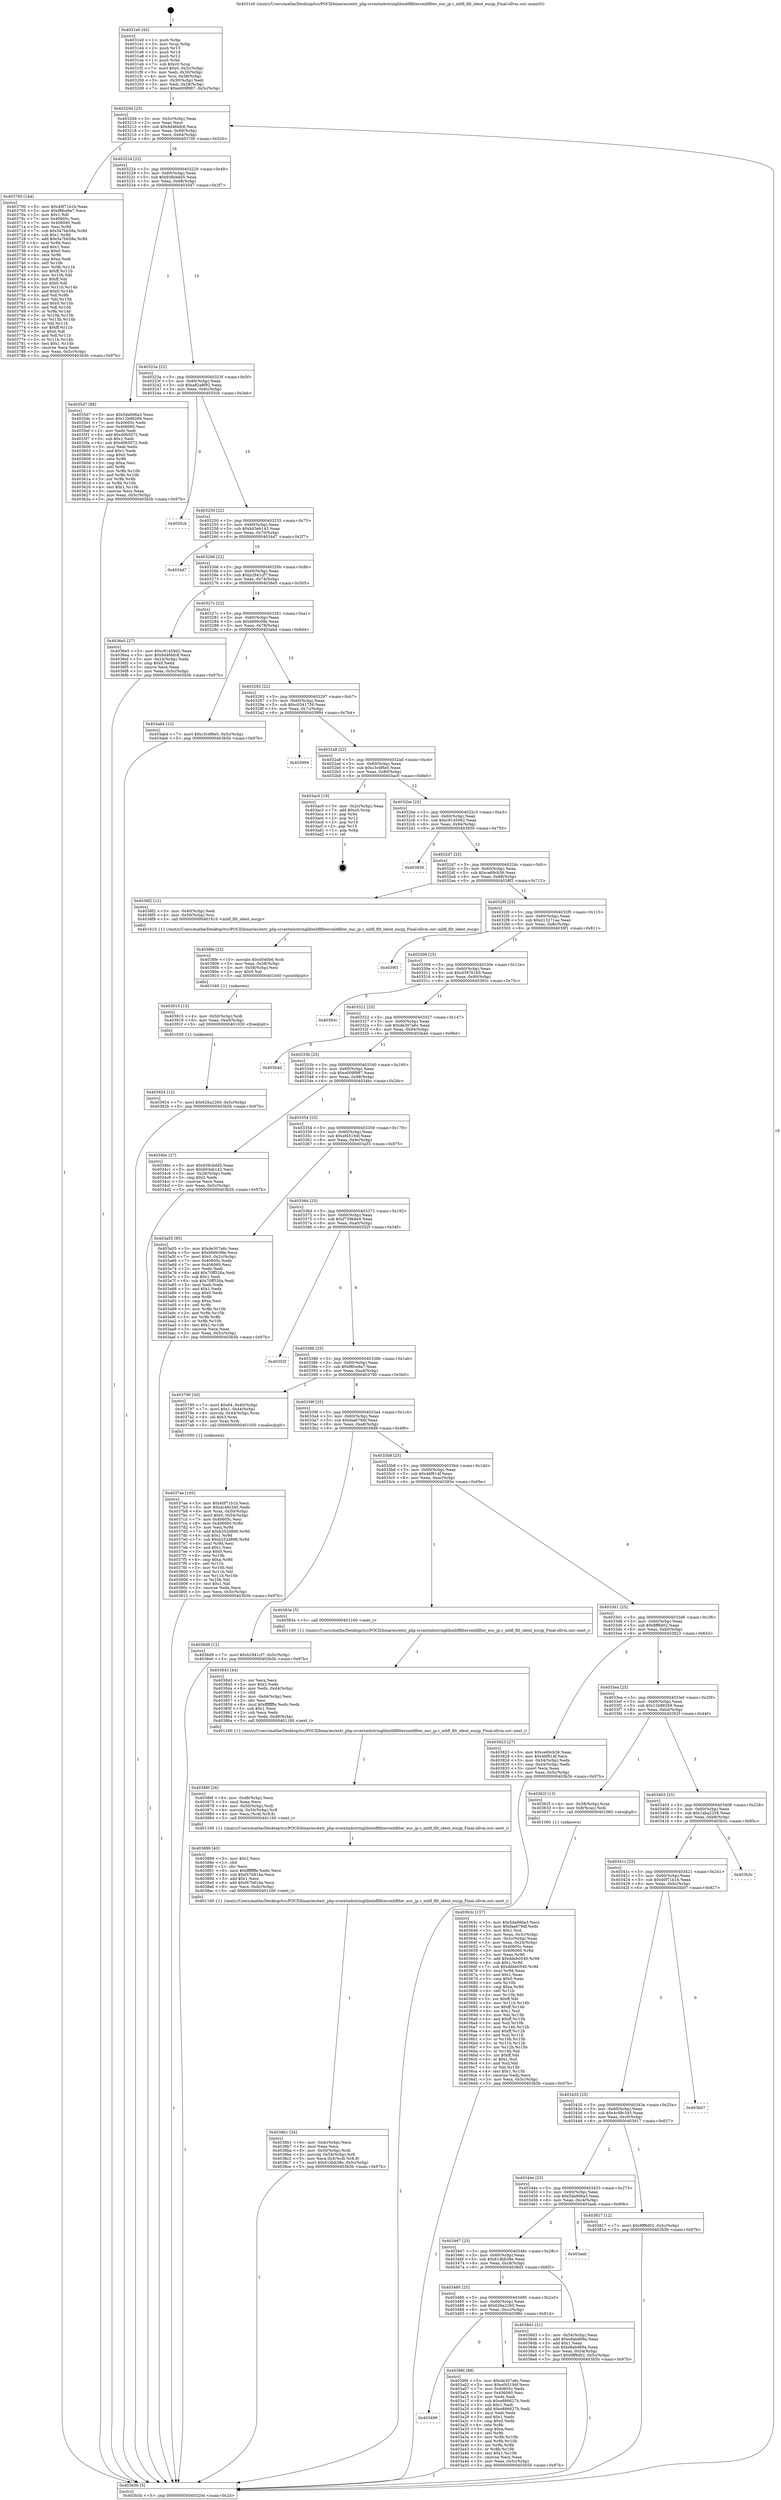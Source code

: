 digraph "0x4031e0" {
  label = "0x4031e0 (/mnt/c/Users/mathe/Desktop/tcc/POCII/binaries/extr_php-srcextmbstringlibmbflfiltersmbfilter_euc_jp.c_mbfl_filt_ident_eucjp_Final-ollvm.out::main(0))"
  labelloc = "t"
  node[shape=record]

  Entry [label="",width=0.3,height=0.3,shape=circle,fillcolor=black,style=filled]
  "0x40320d" [label="{
     0x40320d [23]\l
     | [instrs]\l
     &nbsp;&nbsp;0x40320d \<+3\>: mov -0x5c(%rbp),%eax\l
     &nbsp;&nbsp;0x403210 \<+2\>: mov %eax,%ecx\l
     &nbsp;&nbsp;0x403212 \<+6\>: sub $0x8d46bfc8,%ecx\l
     &nbsp;&nbsp;0x403218 \<+3\>: mov %eax,-0x60(%rbp)\l
     &nbsp;&nbsp;0x40321b \<+3\>: mov %ecx,-0x64(%rbp)\l
     &nbsp;&nbsp;0x40321e \<+6\>: je 0000000000403700 \<main+0x520\>\l
  }"]
  "0x403700" [label="{
     0x403700 [144]\l
     | [instrs]\l
     &nbsp;&nbsp;0x403700 \<+5\>: mov $0x40f71b1b,%eax\l
     &nbsp;&nbsp;0x403705 \<+5\>: mov $0xf8fce9a7,%ecx\l
     &nbsp;&nbsp;0x40370a \<+2\>: mov $0x1,%dl\l
     &nbsp;&nbsp;0x40370c \<+7\>: mov 0x40605c,%esi\l
     &nbsp;&nbsp;0x403713 \<+7\>: mov 0x406060,%edi\l
     &nbsp;&nbsp;0x40371a \<+3\>: mov %esi,%r8d\l
     &nbsp;&nbsp;0x40371d \<+7\>: sub $0x5a7bb58a,%r8d\l
     &nbsp;&nbsp;0x403724 \<+4\>: sub $0x1,%r8d\l
     &nbsp;&nbsp;0x403728 \<+7\>: add $0x5a7bb58a,%r8d\l
     &nbsp;&nbsp;0x40372f \<+4\>: imul %r8d,%esi\l
     &nbsp;&nbsp;0x403733 \<+3\>: and $0x1,%esi\l
     &nbsp;&nbsp;0x403736 \<+3\>: cmp $0x0,%esi\l
     &nbsp;&nbsp;0x403739 \<+4\>: sete %r9b\l
     &nbsp;&nbsp;0x40373d \<+3\>: cmp $0xa,%edi\l
     &nbsp;&nbsp;0x403740 \<+4\>: setl %r10b\l
     &nbsp;&nbsp;0x403744 \<+3\>: mov %r9b,%r11b\l
     &nbsp;&nbsp;0x403747 \<+4\>: xor $0xff,%r11b\l
     &nbsp;&nbsp;0x40374b \<+3\>: mov %r10b,%bl\l
     &nbsp;&nbsp;0x40374e \<+3\>: xor $0xff,%bl\l
     &nbsp;&nbsp;0x403751 \<+3\>: xor $0x0,%dl\l
     &nbsp;&nbsp;0x403754 \<+3\>: mov %r11b,%r14b\l
     &nbsp;&nbsp;0x403757 \<+4\>: and $0x0,%r14b\l
     &nbsp;&nbsp;0x40375b \<+3\>: and %dl,%r9b\l
     &nbsp;&nbsp;0x40375e \<+3\>: mov %bl,%r15b\l
     &nbsp;&nbsp;0x403761 \<+4\>: and $0x0,%r15b\l
     &nbsp;&nbsp;0x403765 \<+3\>: and %dl,%r10b\l
     &nbsp;&nbsp;0x403768 \<+3\>: or %r9b,%r14b\l
     &nbsp;&nbsp;0x40376b \<+3\>: or %r10b,%r15b\l
     &nbsp;&nbsp;0x40376e \<+3\>: xor %r15b,%r14b\l
     &nbsp;&nbsp;0x403771 \<+3\>: or %bl,%r11b\l
     &nbsp;&nbsp;0x403774 \<+4\>: xor $0xff,%r11b\l
     &nbsp;&nbsp;0x403778 \<+3\>: or $0x0,%dl\l
     &nbsp;&nbsp;0x40377b \<+3\>: and %dl,%r11b\l
     &nbsp;&nbsp;0x40377e \<+3\>: or %r11b,%r14b\l
     &nbsp;&nbsp;0x403781 \<+4\>: test $0x1,%r14b\l
     &nbsp;&nbsp;0x403785 \<+3\>: cmovne %ecx,%eax\l
     &nbsp;&nbsp;0x403788 \<+3\>: mov %eax,-0x5c(%rbp)\l
     &nbsp;&nbsp;0x40378b \<+5\>: jmp 0000000000403b5b \<main+0x97b\>\l
  }"]
  "0x403224" [label="{
     0x403224 [22]\l
     | [instrs]\l
     &nbsp;&nbsp;0x403224 \<+5\>: jmp 0000000000403229 \<main+0x49\>\l
     &nbsp;&nbsp;0x403229 \<+3\>: mov -0x60(%rbp),%eax\l
     &nbsp;&nbsp;0x40322c \<+5\>: sub $0x938cbdd5,%eax\l
     &nbsp;&nbsp;0x403231 \<+3\>: mov %eax,-0x68(%rbp)\l
     &nbsp;&nbsp;0x403234 \<+6\>: je 00000000004035d7 \<main+0x3f7\>\l
  }"]
  Exit [label="",width=0.3,height=0.3,shape=circle,fillcolor=black,style=filled,peripheries=2]
  "0x4035d7" [label="{
     0x4035d7 [88]\l
     | [instrs]\l
     &nbsp;&nbsp;0x4035d7 \<+5\>: mov $0x5da9d6a3,%eax\l
     &nbsp;&nbsp;0x4035dc \<+5\>: mov $0x12b98269,%ecx\l
     &nbsp;&nbsp;0x4035e1 \<+7\>: mov 0x40605c,%edx\l
     &nbsp;&nbsp;0x4035e8 \<+7\>: mov 0x406060,%esi\l
     &nbsp;&nbsp;0x4035ef \<+2\>: mov %edx,%edi\l
     &nbsp;&nbsp;0x4035f1 \<+6\>: add $0xd065072,%edi\l
     &nbsp;&nbsp;0x4035f7 \<+3\>: sub $0x1,%edi\l
     &nbsp;&nbsp;0x4035fa \<+6\>: sub $0xd065072,%edi\l
     &nbsp;&nbsp;0x403600 \<+3\>: imul %edi,%edx\l
     &nbsp;&nbsp;0x403603 \<+3\>: and $0x1,%edx\l
     &nbsp;&nbsp;0x403606 \<+3\>: cmp $0x0,%edx\l
     &nbsp;&nbsp;0x403609 \<+4\>: sete %r8b\l
     &nbsp;&nbsp;0x40360d \<+3\>: cmp $0xa,%esi\l
     &nbsp;&nbsp;0x403610 \<+4\>: setl %r9b\l
     &nbsp;&nbsp;0x403614 \<+3\>: mov %r8b,%r10b\l
     &nbsp;&nbsp;0x403617 \<+3\>: and %r9b,%r10b\l
     &nbsp;&nbsp;0x40361a \<+3\>: xor %r9b,%r8b\l
     &nbsp;&nbsp;0x40361d \<+3\>: or %r8b,%r10b\l
     &nbsp;&nbsp;0x403620 \<+4\>: test $0x1,%r10b\l
     &nbsp;&nbsp;0x403624 \<+3\>: cmovne %ecx,%eax\l
     &nbsp;&nbsp;0x403627 \<+3\>: mov %eax,-0x5c(%rbp)\l
     &nbsp;&nbsp;0x40362a \<+5\>: jmp 0000000000403b5b \<main+0x97b\>\l
  }"]
  "0x40323a" [label="{
     0x40323a [22]\l
     | [instrs]\l
     &nbsp;&nbsp;0x40323a \<+5\>: jmp 000000000040323f \<main+0x5f\>\l
     &nbsp;&nbsp;0x40323f \<+3\>: mov -0x60(%rbp),%eax\l
     &nbsp;&nbsp;0x403242 \<+5\>: sub $0xa82a8f92,%eax\l
     &nbsp;&nbsp;0x403247 \<+3\>: mov %eax,-0x6c(%rbp)\l
     &nbsp;&nbsp;0x40324a \<+6\>: je 00000000004035cb \<main+0x3eb\>\l
  }"]
  "0x403499" [label="{
     0x403499\l
  }", style=dashed]
  "0x4035cb" [label="{
     0x4035cb\l
  }", style=dashed]
  "0x403250" [label="{
     0x403250 [22]\l
     | [instrs]\l
     &nbsp;&nbsp;0x403250 \<+5\>: jmp 0000000000403255 \<main+0x75\>\l
     &nbsp;&nbsp;0x403255 \<+3\>: mov -0x60(%rbp),%eax\l
     &nbsp;&nbsp;0x403258 \<+5\>: sub $0xb03eb142,%eax\l
     &nbsp;&nbsp;0x40325d \<+3\>: mov %eax,-0x70(%rbp)\l
     &nbsp;&nbsp;0x403260 \<+6\>: je 00000000004034d7 \<main+0x2f7\>\l
  }"]
  "0x4039fd" [label="{
     0x4039fd [88]\l
     | [instrs]\l
     &nbsp;&nbsp;0x4039fd \<+5\>: mov $0xde307a6c,%eax\l
     &nbsp;&nbsp;0x403a02 \<+5\>: mov $0xef45194f,%ecx\l
     &nbsp;&nbsp;0x403a07 \<+7\>: mov 0x40605c,%edx\l
     &nbsp;&nbsp;0x403a0e \<+7\>: mov 0x406060,%esi\l
     &nbsp;&nbsp;0x403a15 \<+2\>: mov %edx,%edi\l
     &nbsp;&nbsp;0x403a17 \<+6\>: sub $0xe886627b,%edi\l
     &nbsp;&nbsp;0x403a1d \<+3\>: sub $0x1,%edi\l
     &nbsp;&nbsp;0x403a20 \<+6\>: add $0xe886627b,%edi\l
     &nbsp;&nbsp;0x403a26 \<+3\>: imul %edi,%edx\l
     &nbsp;&nbsp;0x403a29 \<+3\>: and $0x1,%edx\l
     &nbsp;&nbsp;0x403a2c \<+3\>: cmp $0x0,%edx\l
     &nbsp;&nbsp;0x403a2f \<+4\>: sete %r8b\l
     &nbsp;&nbsp;0x403a33 \<+3\>: cmp $0xa,%esi\l
     &nbsp;&nbsp;0x403a36 \<+4\>: setl %r9b\l
     &nbsp;&nbsp;0x403a3a \<+3\>: mov %r8b,%r10b\l
     &nbsp;&nbsp;0x403a3d \<+3\>: and %r9b,%r10b\l
     &nbsp;&nbsp;0x403a40 \<+3\>: xor %r9b,%r8b\l
     &nbsp;&nbsp;0x403a43 \<+3\>: or %r8b,%r10b\l
     &nbsp;&nbsp;0x403a46 \<+4\>: test $0x1,%r10b\l
     &nbsp;&nbsp;0x403a4a \<+3\>: cmovne %ecx,%eax\l
     &nbsp;&nbsp;0x403a4d \<+3\>: mov %eax,-0x5c(%rbp)\l
     &nbsp;&nbsp;0x403a50 \<+5\>: jmp 0000000000403b5b \<main+0x97b\>\l
  }"]
  "0x4034d7" [label="{
     0x4034d7\l
  }", style=dashed]
  "0x403266" [label="{
     0x403266 [22]\l
     | [instrs]\l
     &nbsp;&nbsp;0x403266 \<+5\>: jmp 000000000040326b \<main+0x8b\>\l
     &nbsp;&nbsp;0x40326b \<+3\>: mov -0x60(%rbp),%eax\l
     &nbsp;&nbsp;0x40326e \<+5\>: sub $0xb2941cf7,%eax\l
     &nbsp;&nbsp;0x403273 \<+3\>: mov %eax,-0x74(%rbp)\l
     &nbsp;&nbsp;0x403276 \<+6\>: je 00000000004036e5 \<main+0x505\>\l
  }"]
  "0x403924" [label="{
     0x403924 [12]\l
     | [instrs]\l
     &nbsp;&nbsp;0x403924 \<+7\>: movl $0x626a2260,-0x5c(%rbp)\l
     &nbsp;&nbsp;0x40392b \<+5\>: jmp 0000000000403b5b \<main+0x97b\>\l
  }"]
  "0x4036e5" [label="{
     0x4036e5 [27]\l
     | [instrs]\l
     &nbsp;&nbsp;0x4036e5 \<+5\>: mov $0xc91459d2,%eax\l
     &nbsp;&nbsp;0x4036ea \<+5\>: mov $0x8d46bfc8,%ecx\l
     &nbsp;&nbsp;0x4036ef \<+3\>: mov -0x24(%rbp),%edx\l
     &nbsp;&nbsp;0x4036f2 \<+3\>: cmp $0x0,%edx\l
     &nbsp;&nbsp;0x4036f5 \<+3\>: cmove %ecx,%eax\l
     &nbsp;&nbsp;0x4036f8 \<+3\>: mov %eax,-0x5c(%rbp)\l
     &nbsp;&nbsp;0x4036fb \<+5\>: jmp 0000000000403b5b \<main+0x97b\>\l
  }"]
  "0x40327c" [label="{
     0x40327c [22]\l
     | [instrs]\l
     &nbsp;&nbsp;0x40327c \<+5\>: jmp 0000000000403281 \<main+0xa1\>\l
     &nbsp;&nbsp;0x403281 \<+3\>: mov -0x60(%rbp),%eax\l
     &nbsp;&nbsp;0x403284 \<+5\>: sub $0xbfd9c09e,%eax\l
     &nbsp;&nbsp;0x403289 \<+3\>: mov %eax,-0x78(%rbp)\l
     &nbsp;&nbsp;0x40328c \<+6\>: je 0000000000403ab4 \<main+0x8d4\>\l
  }"]
  "0x403915" [label="{
     0x403915 [15]\l
     | [instrs]\l
     &nbsp;&nbsp;0x403915 \<+4\>: mov -0x50(%rbp),%rdi\l
     &nbsp;&nbsp;0x403919 \<+6\>: mov %eax,-0xe0(%rbp)\l
     &nbsp;&nbsp;0x40391f \<+5\>: call 0000000000401030 \<free@plt\>\l
     | [calls]\l
     &nbsp;&nbsp;0x401030 \{1\} (unknown)\l
  }"]
  "0x403ab4" [label="{
     0x403ab4 [12]\l
     | [instrs]\l
     &nbsp;&nbsp;0x403ab4 \<+7\>: movl $0xc3c4f6e5,-0x5c(%rbp)\l
     &nbsp;&nbsp;0x403abb \<+5\>: jmp 0000000000403b5b \<main+0x97b\>\l
  }"]
  "0x403292" [label="{
     0x403292 [22]\l
     | [instrs]\l
     &nbsp;&nbsp;0x403292 \<+5\>: jmp 0000000000403297 \<main+0xb7\>\l
     &nbsp;&nbsp;0x403297 \<+3\>: mov -0x60(%rbp),%eax\l
     &nbsp;&nbsp;0x40329a \<+5\>: sub $0xc0341726,%eax\l
     &nbsp;&nbsp;0x40329f \<+3\>: mov %eax,-0x7c(%rbp)\l
     &nbsp;&nbsp;0x4032a2 \<+6\>: je 0000000000403994 \<main+0x7b4\>\l
  }"]
  "0x4038fe" [label="{
     0x4038fe [23]\l
     | [instrs]\l
     &nbsp;&nbsp;0x4038fe \<+10\>: movabs $0x4040b6,%rdi\l
     &nbsp;&nbsp;0x403908 \<+3\>: mov %eax,-0x58(%rbp)\l
     &nbsp;&nbsp;0x40390b \<+3\>: mov -0x58(%rbp),%esi\l
     &nbsp;&nbsp;0x40390e \<+2\>: mov $0x0,%al\l
     &nbsp;&nbsp;0x403910 \<+5\>: call 0000000000401040 \<printf@plt\>\l
     | [calls]\l
     &nbsp;&nbsp;0x401040 \{1\} (unknown)\l
  }"]
  "0x403994" [label="{
     0x403994\l
  }", style=dashed]
  "0x4032a8" [label="{
     0x4032a8 [22]\l
     | [instrs]\l
     &nbsp;&nbsp;0x4032a8 \<+5\>: jmp 00000000004032ad \<main+0xcd\>\l
     &nbsp;&nbsp;0x4032ad \<+3\>: mov -0x60(%rbp),%eax\l
     &nbsp;&nbsp;0x4032b0 \<+5\>: sub $0xc3c4f6e5,%eax\l
     &nbsp;&nbsp;0x4032b5 \<+3\>: mov %eax,-0x80(%rbp)\l
     &nbsp;&nbsp;0x4032b8 \<+6\>: je 0000000000403ac0 \<main+0x8e0\>\l
  }"]
  "0x403480" [label="{
     0x403480 [25]\l
     | [instrs]\l
     &nbsp;&nbsp;0x403480 \<+5\>: jmp 0000000000403485 \<main+0x2a5\>\l
     &nbsp;&nbsp;0x403485 \<+3\>: mov -0x60(%rbp),%eax\l
     &nbsp;&nbsp;0x403488 \<+5\>: sub $0x626a2260,%eax\l
     &nbsp;&nbsp;0x40348d \<+6\>: mov %eax,-0xcc(%rbp)\l
     &nbsp;&nbsp;0x403493 \<+6\>: je 00000000004039fd \<main+0x81d\>\l
  }"]
  "0x403ac0" [label="{
     0x403ac0 [19]\l
     | [instrs]\l
     &nbsp;&nbsp;0x403ac0 \<+3\>: mov -0x2c(%rbp),%eax\l
     &nbsp;&nbsp;0x403ac3 \<+7\>: add $0xc0,%rsp\l
     &nbsp;&nbsp;0x403aca \<+1\>: pop %rbx\l
     &nbsp;&nbsp;0x403acb \<+2\>: pop %r12\l
     &nbsp;&nbsp;0x403acd \<+2\>: pop %r14\l
     &nbsp;&nbsp;0x403acf \<+2\>: pop %r15\l
     &nbsp;&nbsp;0x403ad1 \<+1\>: pop %rbp\l
     &nbsp;&nbsp;0x403ad2 \<+1\>: ret\l
  }"]
  "0x4032be" [label="{
     0x4032be [25]\l
     | [instrs]\l
     &nbsp;&nbsp;0x4032be \<+5\>: jmp 00000000004032c3 \<main+0xe3\>\l
     &nbsp;&nbsp;0x4032c3 \<+3\>: mov -0x60(%rbp),%eax\l
     &nbsp;&nbsp;0x4032c6 \<+5\>: sub $0xc91459d2,%eax\l
     &nbsp;&nbsp;0x4032cb \<+6\>: mov %eax,-0x84(%rbp)\l
     &nbsp;&nbsp;0x4032d1 \<+6\>: je 0000000000403930 \<main+0x750\>\l
  }"]
  "0x4038d3" [label="{
     0x4038d3 [31]\l
     | [instrs]\l
     &nbsp;&nbsp;0x4038d3 \<+3\>: mov -0x54(%rbp),%eax\l
     &nbsp;&nbsp;0x4038d6 \<+5\>: add $0xe8abd69a,%eax\l
     &nbsp;&nbsp;0x4038db \<+3\>: add $0x1,%eax\l
     &nbsp;&nbsp;0x4038de \<+5\>: sub $0xe8abd69a,%eax\l
     &nbsp;&nbsp;0x4038e3 \<+3\>: mov %eax,-0x54(%rbp)\l
     &nbsp;&nbsp;0x4038e6 \<+7\>: movl $0x8ff8d02,-0x5c(%rbp)\l
     &nbsp;&nbsp;0x4038ed \<+5\>: jmp 0000000000403b5b \<main+0x97b\>\l
  }"]
  "0x403930" [label="{
     0x403930\l
  }", style=dashed]
  "0x4032d7" [label="{
     0x4032d7 [25]\l
     | [instrs]\l
     &nbsp;&nbsp;0x4032d7 \<+5\>: jmp 00000000004032dc \<main+0xfc\>\l
     &nbsp;&nbsp;0x4032dc \<+3\>: mov -0x60(%rbp),%eax\l
     &nbsp;&nbsp;0x4032df \<+5\>: sub $0xce69cb36,%eax\l
     &nbsp;&nbsp;0x4032e4 \<+6\>: mov %eax,-0x88(%rbp)\l
     &nbsp;&nbsp;0x4032ea \<+6\>: je 00000000004038f2 \<main+0x712\>\l
  }"]
  "0x403467" [label="{
     0x403467 [25]\l
     | [instrs]\l
     &nbsp;&nbsp;0x403467 \<+5\>: jmp 000000000040346c \<main+0x28c\>\l
     &nbsp;&nbsp;0x40346c \<+3\>: mov -0x60(%rbp),%eax\l
     &nbsp;&nbsp;0x40346f \<+5\>: sub $0x61dbb38e,%eax\l
     &nbsp;&nbsp;0x403474 \<+6\>: mov %eax,-0xc8(%rbp)\l
     &nbsp;&nbsp;0x40347a \<+6\>: je 00000000004038d3 \<main+0x6f3\>\l
  }"]
  "0x4038f2" [label="{
     0x4038f2 [12]\l
     | [instrs]\l
     &nbsp;&nbsp;0x4038f2 \<+3\>: mov -0x40(%rbp),%edi\l
     &nbsp;&nbsp;0x4038f5 \<+4\>: mov -0x50(%rbp),%rsi\l
     &nbsp;&nbsp;0x4038f9 \<+5\>: call 0000000000401610 \<mbfl_filt_ident_eucjp\>\l
     | [calls]\l
     &nbsp;&nbsp;0x401610 \{1\} (/mnt/c/Users/mathe/Desktop/tcc/POCII/binaries/extr_php-srcextmbstringlibmbflfiltersmbfilter_euc_jp.c_mbfl_filt_ident_eucjp_Final-ollvm.out::mbfl_filt_ident_eucjp)\l
  }"]
  "0x4032f0" [label="{
     0x4032f0 [25]\l
     | [instrs]\l
     &nbsp;&nbsp;0x4032f0 \<+5\>: jmp 00000000004032f5 \<main+0x115\>\l
     &nbsp;&nbsp;0x4032f5 \<+3\>: mov -0x60(%rbp),%eax\l
     &nbsp;&nbsp;0x4032f8 \<+5\>: sub $0xd13271ae,%eax\l
     &nbsp;&nbsp;0x4032fd \<+6\>: mov %eax,-0x8c(%rbp)\l
     &nbsp;&nbsp;0x403303 \<+6\>: je 00000000004039f1 \<main+0x811\>\l
  }"]
  "0x403aeb" [label="{
     0x403aeb\l
  }", style=dashed]
  "0x4039f1" [label="{
     0x4039f1\l
  }", style=dashed]
  "0x403309" [label="{
     0x403309 [25]\l
     | [instrs]\l
     &nbsp;&nbsp;0x403309 \<+5\>: jmp 000000000040330e \<main+0x12e\>\l
     &nbsp;&nbsp;0x40330e \<+3\>: mov -0x60(%rbp),%eax\l
     &nbsp;&nbsp;0x403311 \<+5\>: sub $0xd3976160,%eax\l
     &nbsp;&nbsp;0x403316 \<+6\>: mov %eax,-0x90(%rbp)\l
     &nbsp;&nbsp;0x40331c \<+6\>: je 000000000040393c \<main+0x75c\>\l
  }"]
  "0x4038b1" [label="{
     0x4038b1 [34]\l
     | [instrs]\l
     &nbsp;&nbsp;0x4038b1 \<+6\>: mov -0xdc(%rbp),%ecx\l
     &nbsp;&nbsp;0x4038b7 \<+3\>: imul %eax,%ecx\l
     &nbsp;&nbsp;0x4038ba \<+4\>: mov -0x50(%rbp),%rdi\l
     &nbsp;&nbsp;0x4038be \<+4\>: movslq -0x54(%rbp),%r8\l
     &nbsp;&nbsp;0x4038c2 \<+5\>: mov %ecx,0x4(%rdi,%r8,8)\l
     &nbsp;&nbsp;0x4038c7 \<+7\>: movl $0x61dbb38e,-0x5c(%rbp)\l
     &nbsp;&nbsp;0x4038ce \<+5\>: jmp 0000000000403b5b \<main+0x97b\>\l
  }"]
  "0x40393c" [label="{
     0x40393c\l
  }", style=dashed]
  "0x403322" [label="{
     0x403322 [25]\l
     | [instrs]\l
     &nbsp;&nbsp;0x403322 \<+5\>: jmp 0000000000403327 \<main+0x147\>\l
     &nbsp;&nbsp;0x403327 \<+3\>: mov -0x60(%rbp),%eax\l
     &nbsp;&nbsp;0x40332a \<+5\>: sub $0xde307a6c,%eax\l
     &nbsp;&nbsp;0x40332f \<+6\>: mov %eax,-0x94(%rbp)\l
     &nbsp;&nbsp;0x403335 \<+6\>: je 0000000000403b4d \<main+0x96d\>\l
  }"]
  "0x403889" [label="{
     0x403889 [40]\l
     | [instrs]\l
     &nbsp;&nbsp;0x403889 \<+5\>: mov $0x2,%ecx\l
     &nbsp;&nbsp;0x40388e \<+1\>: cltd\l
     &nbsp;&nbsp;0x40388f \<+2\>: idiv %ecx\l
     &nbsp;&nbsp;0x403891 \<+6\>: imul $0xfffffffe,%edx,%ecx\l
     &nbsp;&nbsp;0x403897 \<+6\>: sub $0xf47b814a,%ecx\l
     &nbsp;&nbsp;0x40389d \<+3\>: add $0x1,%ecx\l
     &nbsp;&nbsp;0x4038a0 \<+6\>: add $0xf47b814a,%ecx\l
     &nbsp;&nbsp;0x4038a6 \<+6\>: mov %ecx,-0xdc(%rbp)\l
     &nbsp;&nbsp;0x4038ac \<+5\>: call 0000000000401160 \<next_i\>\l
     | [calls]\l
     &nbsp;&nbsp;0x401160 \{1\} (/mnt/c/Users/mathe/Desktop/tcc/POCII/binaries/extr_php-srcextmbstringlibmbflfiltersmbfilter_euc_jp.c_mbfl_filt_ident_eucjp_Final-ollvm.out::next_i)\l
  }"]
  "0x403b4d" [label="{
     0x403b4d\l
  }", style=dashed]
  "0x40333b" [label="{
     0x40333b [25]\l
     | [instrs]\l
     &nbsp;&nbsp;0x40333b \<+5\>: jmp 0000000000403340 \<main+0x160\>\l
     &nbsp;&nbsp;0x403340 \<+3\>: mov -0x60(%rbp),%eax\l
     &nbsp;&nbsp;0x403343 \<+5\>: sub $0xe009f987,%eax\l
     &nbsp;&nbsp;0x403348 \<+6\>: mov %eax,-0x98(%rbp)\l
     &nbsp;&nbsp;0x40334e \<+6\>: je 00000000004034bc \<main+0x2dc\>\l
  }"]
  "0x40386f" [label="{
     0x40386f [26]\l
     | [instrs]\l
     &nbsp;&nbsp;0x40386f \<+6\>: mov -0xd8(%rbp),%ecx\l
     &nbsp;&nbsp;0x403875 \<+3\>: imul %eax,%ecx\l
     &nbsp;&nbsp;0x403878 \<+4\>: mov -0x50(%rbp),%rdi\l
     &nbsp;&nbsp;0x40387c \<+4\>: movslq -0x54(%rbp),%r8\l
     &nbsp;&nbsp;0x403880 \<+4\>: mov %ecx,(%rdi,%r8,8)\l
     &nbsp;&nbsp;0x403884 \<+5\>: call 0000000000401160 \<next_i\>\l
     | [calls]\l
     &nbsp;&nbsp;0x401160 \{1\} (/mnt/c/Users/mathe/Desktop/tcc/POCII/binaries/extr_php-srcextmbstringlibmbflfiltersmbfilter_euc_jp.c_mbfl_filt_ident_eucjp_Final-ollvm.out::next_i)\l
  }"]
  "0x4034bc" [label="{
     0x4034bc [27]\l
     | [instrs]\l
     &nbsp;&nbsp;0x4034bc \<+5\>: mov $0x938cbdd5,%eax\l
     &nbsp;&nbsp;0x4034c1 \<+5\>: mov $0xb03eb142,%ecx\l
     &nbsp;&nbsp;0x4034c6 \<+3\>: mov -0x28(%rbp),%edx\l
     &nbsp;&nbsp;0x4034c9 \<+3\>: cmp $0x2,%edx\l
     &nbsp;&nbsp;0x4034cc \<+3\>: cmovne %ecx,%eax\l
     &nbsp;&nbsp;0x4034cf \<+3\>: mov %eax,-0x5c(%rbp)\l
     &nbsp;&nbsp;0x4034d2 \<+5\>: jmp 0000000000403b5b \<main+0x97b\>\l
  }"]
  "0x403354" [label="{
     0x403354 [25]\l
     | [instrs]\l
     &nbsp;&nbsp;0x403354 \<+5\>: jmp 0000000000403359 \<main+0x179\>\l
     &nbsp;&nbsp;0x403359 \<+3\>: mov -0x60(%rbp),%eax\l
     &nbsp;&nbsp;0x40335c \<+5\>: sub $0xef45194f,%eax\l
     &nbsp;&nbsp;0x403361 \<+6\>: mov %eax,-0x9c(%rbp)\l
     &nbsp;&nbsp;0x403367 \<+6\>: je 0000000000403a55 \<main+0x875\>\l
  }"]
  "0x403b5b" [label="{
     0x403b5b [5]\l
     | [instrs]\l
     &nbsp;&nbsp;0x403b5b \<+5\>: jmp 000000000040320d \<main+0x2d\>\l
  }"]
  "0x4031e0" [label="{
     0x4031e0 [45]\l
     | [instrs]\l
     &nbsp;&nbsp;0x4031e0 \<+1\>: push %rbp\l
     &nbsp;&nbsp;0x4031e1 \<+3\>: mov %rsp,%rbp\l
     &nbsp;&nbsp;0x4031e4 \<+2\>: push %r15\l
     &nbsp;&nbsp;0x4031e6 \<+2\>: push %r14\l
     &nbsp;&nbsp;0x4031e8 \<+2\>: push %r12\l
     &nbsp;&nbsp;0x4031ea \<+1\>: push %rbx\l
     &nbsp;&nbsp;0x4031eb \<+7\>: sub $0xc0,%rsp\l
     &nbsp;&nbsp;0x4031f2 \<+7\>: movl $0x0,-0x2c(%rbp)\l
     &nbsp;&nbsp;0x4031f9 \<+3\>: mov %edi,-0x30(%rbp)\l
     &nbsp;&nbsp;0x4031fc \<+4\>: mov %rsi,-0x38(%rbp)\l
     &nbsp;&nbsp;0x403200 \<+3\>: mov -0x30(%rbp),%edi\l
     &nbsp;&nbsp;0x403203 \<+3\>: mov %edi,-0x28(%rbp)\l
     &nbsp;&nbsp;0x403206 \<+7\>: movl $0xe009f987,-0x5c(%rbp)\l
  }"]
  "0x403843" [label="{
     0x403843 [44]\l
     | [instrs]\l
     &nbsp;&nbsp;0x403843 \<+2\>: xor %ecx,%ecx\l
     &nbsp;&nbsp;0x403845 \<+5\>: mov $0x2,%edx\l
     &nbsp;&nbsp;0x40384a \<+6\>: mov %edx,-0xd4(%rbp)\l
     &nbsp;&nbsp;0x403850 \<+1\>: cltd\l
     &nbsp;&nbsp;0x403851 \<+6\>: mov -0xd4(%rbp),%esi\l
     &nbsp;&nbsp;0x403857 \<+2\>: idiv %esi\l
     &nbsp;&nbsp;0x403859 \<+6\>: imul $0xfffffffe,%edx,%edx\l
     &nbsp;&nbsp;0x40385f \<+3\>: sub $0x1,%ecx\l
     &nbsp;&nbsp;0x403862 \<+2\>: sub %ecx,%edx\l
     &nbsp;&nbsp;0x403864 \<+6\>: mov %edx,-0xd8(%rbp)\l
     &nbsp;&nbsp;0x40386a \<+5\>: call 0000000000401160 \<next_i\>\l
     | [calls]\l
     &nbsp;&nbsp;0x401160 \{1\} (/mnt/c/Users/mathe/Desktop/tcc/POCII/binaries/extr_php-srcextmbstringlibmbflfiltersmbfilter_euc_jp.c_mbfl_filt_ident_eucjp_Final-ollvm.out::next_i)\l
  }"]
  "0x403a55" [label="{
     0x403a55 [95]\l
     | [instrs]\l
     &nbsp;&nbsp;0x403a55 \<+5\>: mov $0xde307a6c,%eax\l
     &nbsp;&nbsp;0x403a5a \<+5\>: mov $0xbfd9c09e,%ecx\l
     &nbsp;&nbsp;0x403a5f \<+7\>: movl $0x0,-0x2c(%rbp)\l
     &nbsp;&nbsp;0x403a66 \<+7\>: mov 0x40605c,%edx\l
     &nbsp;&nbsp;0x403a6d \<+7\>: mov 0x406060,%esi\l
     &nbsp;&nbsp;0x403a74 \<+2\>: mov %edx,%edi\l
     &nbsp;&nbsp;0x403a76 \<+6\>: add $0x70ff526a,%edi\l
     &nbsp;&nbsp;0x403a7c \<+3\>: sub $0x1,%edi\l
     &nbsp;&nbsp;0x403a7f \<+6\>: sub $0x70ff526a,%edi\l
     &nbsp;&nbsp;0x403a85 \<+3\>: imul %edi,%edx\l
     &nbsp;&nbsp;0x403a88 \<+3\>: and $0x1,%edx\l
     &nbsp;&nbsp;0x403a8b \<+3\>: cmp $0x0,%edx\l
     &nbsp;&nbsp;0x403a8e \<+4\>: sete %r8b\l
     &nbsp;&nbsp;0x403a92 \<+3\>: cmp $0xa,%esi\l
     &nbsp;&nbsp;0x403a95 \<+4\>: setl %r9b\l
     &nbsp;&nbsp;0x403a99 \<+3\>: mov %r8b,%r10b\l
     &nbsp;&nbsp;0x403a9c \<+3\>: and %r9b,%r10b\l
     &nbsp;&nbsp;0x403a9f \<+3\>: xor %r9b,%r8b\l
     &nbsp;&nbsp;0x403aa2 \<+3\>: or %r8b,%r10b\l
     &nbsp;&nbsp;0x403aa5 \<+4\>: test $0x1,%r10b\l
     &nbsp;&nbsp;0x403aa9 \<+3\>: cmovne %ecx,%eax\l
     &nbsp;&nbsp;0x403aac \<+3\>: mov %eax,-0x5c(%rbp)\l
     &nbsp;&nbsp;0x403aaf \<+5\>: jmp 0000000000403b5b \<main+0x97b\>\l
  }"]
  "0x40336d" [label="{
     0x40336d [25]\l
     | [instrs]\l
     &nbsp;&nbsp;0x40336d \<+5\>: jmp 0000000000403372 \<main+0x192\>\l
     &nbsp;&nbsp;0x403372 \<+3\>: mov -0x60(%rbp),%eax\l
     &nbsp;&nbsp;0x403375 \<+5\>: sub $0xf739b8e9,%eax\l
     &nbsp;&nbsp;0x40337a \<+6\>: mov %eax,-0xa0(%rbp)\l
     &nbsp;&nbsp;0x403380 \<+6\>: je 000000000040352f \<main+0x34f\>\l
  }"]
  "0x40344e" [label="{
     0x40344e [25]\l
     | [instrs]\l
     &nbsp;&nbsp;0x40344e \<+5\>: jmp 0000000000403453 \<main+0x273\>\l
     &nbsp;&nbsp;0x403453 \<+3\>: mov -0x60(%rbp),%eax\l
     &nbsp;&nbsp;0x403456 \<+5\>: sub $0x5da9d6a3,%eax\l
     &nbsp;&nbsp;0x40345b \<+6\>: mov %eax,-0xc4(%rbp)\l
     &nbsp;&nbsp;0x403461 \<+6\>: je 0000000000403aeb \<main+0x90b\>\l
  }"]
  "0x40352f" [label="{
     0x40352f\l
  }", style=dashed]
  "0x403386" [label="{
     0x403386 [25]\l
     | [instrs]\l
     &nbsp;&nbsp;0x403386 \<+5\>: jmp 000000000040338b \<main+0x1ab\>\l
     &nbsp;&nbsp;0x40338b \<+3\>: mov -0x60(%rbp),%eax\l
     &nbsp;&nbsp;0x40338e \<+5\>: sub $0xf8fce9a7,%eax\l
     &nbsp;&nbsp;0x403393 \<+6\>: mov %eax,-0xa4(%rbp)\l
     &nbsp;&nbsp;0x403399 \<+6\>: je 0000000000403790 \<main+0x5b0\>\l
  }"]
  "0x403817" [label="{
     0x403817 [12]\l
     | [instrs]\l
     &nbsp;&nbsp;0x403817 \<+7\>: movl $0x8ff8d02,-0x5c(%rbp)\l
     &nbsp;&nbsp;0x40381e \<+5\>: jmp 0000000000403b5b \<main+0x97b\>\l
  }"]
  "0x403790" [label="{
     0x403790 [30]\l
     | [instrs]\l
     &nbsp;&nbsp;0x403790 \<+7\>: movl $0x64,-0x40(%rbp)\l
     &nbsp;&nbsp;0x403797 \<+7\>: movl $0x1,-0x44(%rbp)\l
     &nbsp;&nbsp;0x40379e \<+4\>: movslq -0x44(%rbp),%rax\l
     &nbsp;&nbsp;0x4037a2 \<+4\>: shl $0x3,%rax\l
     &nbsp;&nbsp;0x4037a6 \<+3\>: mov %rax,%rdi\l
     &nbsp;&nbsp;0x4037a9 \<+5\>: call 0000000000401050 \<malloc@plt\>\l
     | [calls]\l
     &nbsp;&nbsp;0x401050 \{1\} (unknown)\l
  }"]
  "0x40339f" [label="{
     0x40339f [25]\l
     | [instrs]\l
     &nbsp;&nbsp;0x40339f \<+5\>: jmp 00000000004033a4 \<main+0x1c4\>\l
     &nbsp;&nbsp;0x4033a4 \<+3\>: mov -0x60(%rbp),%eax\l
     &nbsp;&nbsp;0x4033a7 \<+5\>: sub $0xfaa679df,%eax\l
     &nbsp;&nbsp;0x4033ac \<+6\>: mov %eax,-0xa8(%rbp)\l
     &nbsp;&nbsp;0x4033b2 \<+6\>: je 00000000004036d9 \<main+0x4f9\>\l
  }"]
  "0x403435" [label="{
     0x403435 [25]\l
     | [instrs]\l
     &nbsp;&nbsp;0x403435 \<+5\>: jmp 000000000040343a \<main+0x25a\>\l
     &nbsp;&nbsp;0x40343a \<+3\>: mov -0x60(%rbp),%eax\l
     &nbsp;&nbsp;0x40343d \<+5\>: sub $0x4c48c345,%eax\l
     &nbsp;&nbsp;0x403442 \<+6\>: mov %eax,-0xc0(%rbp)\l
     &nbsp;&nbsp;0x403448 \<+6\>: je 0000000000403817 \<main+0x637\>\l
  }"]
  "0x4036d9" [label="{
     0x4036d9 [12]\l
     | [instrs]\l
     &nbsp;&nbsp;0x4036d9 \<+7\>: movl $0xb2941cf7,-0x5c(%rbp)\l
     &nbsp;&nbsp;0x4036e0 \<+5\>: jmp 0000000000403b5b \<main+0x97b\>\l
  }"]
  "0x4033b8" [label="{
     0x4033b8 [25]\l
     | [instrs]\l
     &nbsp;&nbsp;0x4033b8 \<+5\>: jmp 00000000004033bd \<main+0x1dd\>\l
     &nbsp;&nbsp;0x4033bd \<+3\>: mov -0x60(%rbp),%eax\l
     &nbsp;&nbsp;0x4033c0 \<+5\>: sub $0x46f814f,%eax\l
     &nbsp;&nbsp;0x4033c5 \<+6\>: mov %eax,-0xac(%rbp)\l
     &nbsp;&nbsp;0x4033cb \<+6\>: je 000000000040383e \<main+0x65e\>\l
  }"]
  "0x403b07" [label="{
     0x403b07\l
  }", style=dashed]
  "0x40383e" [label="{
     0x40383e [5]\l
     | [instrs]\l
     &nbsp;&nbsp;0x40383e \<+5\>: call 0000000000401160 \<next_i\>\l
     | [calls]\l
     &nbsp;&nbsp;0x401160 \{1\} (/mnt/c/Users/mathe/Desktop/tcc/POCII/binaries/extr_php-srcextmbstringlibmbflfiltersmbfilter_euc_jp.c_mbfl_filt_ident_eucjp_Final-ollvm.out::next_i)\l
  }"]
  "0x4033d1" [label="{
     0x4033d1 [25]\l
     | [instrs]\l
     &nbsp;&nbsp;0x4033d1 \<+5\>: jmp 00000000004033d6 \<main+0x1f6\>\l
     &nbsp;&nbsp;0x4033d6 \<+3\>: mov -0x60(%rbp),%eax\l
     &nbsp;&nbsp;0x4033d9 \<+5\>: sub $0x8ff8d02,%eax\l
     &nbsp;&nbsp;0x4033de \<+6\>: mov %eax,-0xb0(%rbp)\l
     &nbsp;&nbsp;0x4033e4 \<+6\>: je 0000000000403823 \<main+0x643\>\l
  }"]
  "0x40341c" [label="{
     0x40341c [25]\l
     | [instrs]\l
     &nbsp;&nbsp;0x40341c \<+5\>: jmp 0000000000403421 \<main+0x241\>\l
     &nbsp;&nbsp;0x403421 \<+3\>: mov -0x60(%rbp),%eax\l
     &nbsp;&nbsp;0x403424 \<+5\>: sub $0x40f71b1b,%eax\l
     &nbsp;&nbsp;0x403429 \<+6\>: mov %eax,-0xbc(%rbp)\l
     &nbsp;&nbsp;0x40342f \<+6\>: je 0000000000403b07 \<main+0x927\>\l
  }"]
  "0x403823" [label="{
     0x403823 [27]\l
     | [instrs]\l
     &nbsp;&nbsp;0x403823 \<+5\>: mov $0xce69cb36,%eax\l
     &nbsp;&nbsp;0x403828 \<+5\>: mov $0x46f814f,%ecx\l
     &nbsp;&nbsp;0x40382d \<+3\>: mov -0x54(%rbp),%edx\l
     &nbsp;&nbsp;0x403830 \<+3\>: cmp -0x44(%rbp),%edx\l
     &nbsp;&nbsp;0x403833 \<+3\>: cmovl %ecx,%eax\l
     &nbsp;&nbsp;0x403836 \<+3\>: mov %eax,-0x5c(%rbp)\l
     &nbsp;&nbsp;0x403839 \<+5\>: jmp 0000000000403b5b \<main+0x97b\>\l
  }"]
  "0x4033ea" [label="{
     0x4033ea [25]\l
     | [instrs]\l
     &nbsp;&nbsp;0x4033ea \<+5\>: jmp 00000000004033ef \<main+0x20f\>\l
     &nbsp;&nbsp;0x4033ef \<+3\>: mov -0x60(%rbp),%eax\l
     &nbsp;&nbsp;0x4033f2 \<+5\>: sub $0x12b98269,%eax\l
     &nbsp;&nbsp;0x4033f7 \<+6\>: mov %eax,-0xb4(%rbp)\l
     &nbsp;&nbsp;0x4033fd \<+6\>: je 000000000040362f \<main+0x44f\>\l
  }"]
  "0x403b3c" [label="{
     0x403b3c\l
  }", style=dashed]
  "0x40362f" [label="{
     0x40362f [13]\l
     | [instrs]\l
     &nbsp;&nbsp;0x40362f \<+4\>: mov -0x38(%rbp),%rax\l
     &nbsp;&nbsp;0x403633 \<+4\>: mov 0x8(%rax),%rdi\l
     &nbsp;&nbsp;0x403637 \<+5\>: call 0000000000401060 \<atoi@plt\>\l
     | [calls]\l
     &nbsp;&nbsp;0x401060 \{1\} (unknown)\l
  }"]
  "0x403403" [label="{
     0x403403 [25]\l
     | [instrs]\l
     &nbsp;&nbsp;0x403403 \<+5\>: jmp 0000000000403408 \<main+0x228\>\l
     &nbsp;&nbsp;0x403408 \<+3\>: mov -0x60(%rbp),%eax\l
     &nbsp;&nbsp;0x40340b \<+5\>: sub $0x1aba2258,%eax\l
     &nbsp;&nbsp;0x403410 \<+6\>: mov %eax,-0xb8(%rbp)\l
     &nbsp;&nbsp;0x403416 \<+6\>: je 0000000000403b3c \<main+0x95c\>\l
  }"]
  "0x40363c" [label="{
     0x40363c [157]\l
     | [instrs]\l
     &nbsp;&nbsp;0x40363c \<+5\>: mov $0x5da9d6a3,%ecx\l
     &nbsp;&nbsp;0x403641 \<+5\>: mov $0xfaa679df,%edx\l
     &nbsp;&nbsp;0x403646 \<+3\>: mov $0x1,%sil\l
     &nbsp;&nbsp;0x403649 \<+3\>: mov %eax,-0x3c(%rbp)\l
     &nbsp;&nbsp;0x40364c \<+3\>: mov -0x3c(%rbp),%eax\l
     &nbsp;&nbsp;0x40364f \<+3\>: mov %eax,-0x24(%rbp)\l
     &nbsp;&nbsp;0x403652 \<+7\>: mov 0x40605c,%eax\l
     &nbsp;&nbsp;0x403659 \<+8\>: mov 0x406060,%r8d\l
     &nbsp;&nbsp;0x403661 \<+3\>: mov %eax,%r9d\l
     &nbsp;&nbsp;0x403664 \<+7\>: add $0xddeb0540,%r9d\l
     &nbsp;&nbsp;0x40366b \<+4\>: sub $0x1,%r9d\l
     &nbsp;&nbsp;0x40366f \<+7\>: sub $0xddeb0540,%r9d\l
     &nbsp;&nbsp;0x403676 \<+4\>: imul %r9d,%eax\l
     &nbsp;&nbsp;0x40367a \<+3\>: and $0x1,%eax\l
     &nbsp;&nbsp;0x40367d \<+3\>: cmp $0x0,%eax\l
     &nbsp;&nbsp;0x403680 \<+4\>: sete %r10b\l
     &nbsp;&nbsp;0x403684 \<+4\>: cmp $0xa,%r8d\l
     &nbsp;&nbsp;0x403688 \<+4\>: setl %r11b\l
     &nbsp;&nbsp;0x40368c \<+3\>: mov %r10b,%bl\l
     &nbsp;&nbsp;0x40368f \<+3\>: xor $0xff,%bl\l
     &nbsp;&nbsp;0x403692 \<+3\>: mov %r11b,%r14b\l
     &nbsp;&nbsp;0x403695 \<+4\>: xor $0xff,%r14b\l
     &nbsp;&nbsp;0x403699 \<+4\>: xor $0x1,%sil\l
     &nbsp;&nbsp;0x40369d \<+3\>: mov %bl,%r15b\l
     &nbsp;&nbsp;0x4036a0 \<+4\>: and $0xff,%r15b\l
     &nbsp;&nbsp;0x4036a4 \<+3\>: and %sil,%r10b\l
     &nbsp;&nbsp;0x4036a7 \<+3\>: mov %r14b,%r12b\l
     &nbsp;&nbsp;0x4036aa \<+4\>: and $0xff,%r12b\l
     &nbsp;&nbsp;0x4036ae \<+3\>: and %sil,%r11b\l
     &nbsp;&nbsp;0x4036b1 \<+3\>: or %r10b,%r15b\l
     &nbsp;&nbsp;0x4036b4 \<+3\>: or %r11b,%r12b\l
     &nbsp;&nbsp;0x4036b7 \<+3\>: xor %r12b,%r15b\l
     &nbsp;&nbsp;0x4036ba \<+3\>: or %r14b,%bl\l
     &nbsp;&nbsp;0x4036bd \<+3\>: xor $0xff,%bl\l
     &nbsp;&nbsp;0x4036c0 \<+4\>: or $0x1,%sil\l
     &nbsp;&nbsp;0x4036c4 \<+3\>: and %sil,%bl\l
     &nbsp;&nbsp;0x4036c7 \<+3\>: or %bl,%r15b\l
     &nbsp;&nbsp;0x4036ca \<+4\>: test $0x1,%r15b\l
     &nbsp;&nbsp;0x4036ce \<+3\>: cmovne %edx,%ecx\l
     &nbsp;&nbsp;0x4036d1 \<+3\>: mov %ecx,-0x5c(%rbp)\l
     &nbsp;&nbsp;0x4036d4 \<+5\>: jmp 0000000000403b5b \<main+0x97b\>\l
  }"]
  "0x4037ae" [label="{
     0x4037ae [105]\l
     | [instrs]\l
     &nbsp;&nbsp;0x4037ae \<+5\>: mov $0x40f71b1b,%ecx\l
     &nbsp;&nbsp;0x4037b3 \<+5\>: mov $0x4c48c345,%edx\l
     &nbsp;&nbsp;0x4037b8 \<+4\>: mov %rax,-0x50(%rbp)\l
     &nbsp;&nbsp;0x4037bc \<+7\>: movl $0x0,-0x54(%rbp)\l
     &nbsp;&nbsp;0x4037c3 \<+7\>: mov 0x40605c,%esi\l
     &nbsp;&nbsp;0x4037ca \<+8\>: mov 0x406060,%r8d\l
     &nbsp;&nbsp;0x4037d2 \<+3\>: mov %esi,%r9d\l
     &nbsp;&nbsp;0x4037d5 \<+7\>: add $0xb252d896,%r9d\l
     &nbsp;&nbsp;0x4037dc \<+4\>: sub $0x1,%r9d\l
     &nbsp;&nbsp;0x4037e0 \<+7\>: sub $0xb252d896,%r9d\l
     &nbsp;&nbsp;0x4037e7 \<+4\>: imul %r9d,%esi\l
     &nbsp;&nbsp;0x4037eb \<+3\>: and $0x1,%esi\l
     &nbsp;&nbsp;0x4037ee \<+3\>: cmp $0x0,%esi\l
     &nbsp;&nbsp;0x4037f1 \<+4\>: sete %r10b\l
     &nbsp;&nbsp;0x4037f5 \<+4\>: cmp $0xa,%r8d\l
     &nbsp;&nbsp;0x4037f9 \<+4\>: setl %r11b\l
     &nbsp;&nbsp;0x4037fd \<+3\>: mov %r10b,%bl\l
     &nbsp;&nbsp;0x403800 \<+3\>: and %r11b,%bl\l
     &nbsp;&nbsp;0x403803 \<+3\>: xor %r11b,%r10b\l
     &nbsp;&nbsp;0x403806 \<+3\>: or %r10b,%bl\l
     &nbsp;&nbsp;0x403809 \<+3\>: test $0x1,%bl\l
     &nbsp;&nbsp;0x40380c \<+3\>: cmovne %edx,%ecx\l
     &nbsp;&nbsp;0x40380f \<+3\>: mov %ecx,-0x5c(%rbp)\l
     &nbsp;&nbsp;0x403812 \<+5\>: jmp 0000000000403b5b \<main+0x97b\>\l
  }"]
  Entry -> "0x4031e0" [label=" 1"]
  "0x40320d" -> "0x403700" [label=" 1"]
  "0x40320d" -> "0x403224" [label=" 16"]
  "0x403ac0" -> Exit [label=" 1"]
  "0x403224" -> "0x4035d7" [label=" 1"]
  "0x403224" -> "0x40323a" [label=" 15"]
  "0x403ab4" -> "0x403b5b" [label=" 1"]
  "0x40323a" -> "0x4035cb" [label=" 0"]
  "0x40323a" -> "0x403250" [label=" 15"]
  "0x403a55" -> "0x403b5b" [label=" 1"]
  "0x403250" -> "0x4034d7" [label=" 0"]
  "0x403250" -> "0x403266" [label=" 15"]
  "0x4039fd" -> "0x403b5b" [label=" 1"]
  "0x403266" -> "0x4036e5" [label=" 1"]
  "0x403266" -> "0x40327c" [label=" 14"]
  "0x403480" -> "0x4039fd" [label=" 1"]
  "0x40327c" -> "0x403ab4" [label=" 1"]
  "0x40327c" -> "0x403292" [label=" 13"]
  "0x403480" -> "0x403499" [label=" 0"]
  "0x403292" -> "0x403994" [label=" 0"]
  "0x403292" -> "0x4032a8" [label=" 13"]
  "0x403924" -> "0x403b5b" [label=" 1"]
  "0x4032a8" -> "0x403ac0" [label=" 1"]
  "0x4032a8" -> "0x4032be" [label=" 12"]
  "0x403915" -> "0x403924" [label=" 1"]
  "0x4032be" -> "0x403930" [label=" 0"]
  "0x4032be" -> "0x4032d7" [label=" 12"]
  "0x4038fe" -> "0x403915" [label=" 1"]
  "0x4032d7" -> "0x4038f2" [label=" 1"]
  "0x4032d7" -> "0x4032f0" [label=" 11"]
  "0x4038d3" -> "0x403b5b" [label=" 1"]
  "0x4032f0" -> "0x4039f1" [label=" 0"]
  "0x4032f0" -> "0x403309" [label=" 11"]
  "0x403467" -> "0x403480" [label=" 1"]
  "0x403309" -> "0x40393c" [label=" 0"]
  "0x403309" -> "0x403322" [label=" 11"]
  "0x4038f2" -> "0x4038fe" [label=" 1"]
  "0x403322" -> "0x403b4d" [label=" 0"]
  "0x403322" -> "0x40333b" [label=" 11"]
  "0x40344e" -> "0x403467" [label=" 2"]
  "0x40333b" -> "0x4034bc" [label=" 1"]
  "0x40333b" -> "0x403354" [label=" 10"]
  "0x4034bc" -> "0x403b5b" [label=" 1"]
  "0x4031e0" -> "0x40320d" [label=" 1"]
  "0x403b5b" -> "0x40320d" [label=" 16"]
  "0x4035d7" -> "0x403b5b" [label=" 1"]
  "0x40344e" -> "0x403aeb" [label=" 0"]
  "0x403354" -> "0x403a55" [label=" 1"]
  "0x403354" -> "0x40336d" [label=" 9"]
  "0x403467" -> "0x4038d3" [label=" 1"]
  "0x40336d" -> "0x40352f" [label=" 0"]
  "0x40336d" -> "0x403386" [label=" 9"]
  "0x4038b1" -> "0x403b5b" [label=" 1"]
  "0x403386" -> "0x403790" [label=" 1"]
  "0x403386" -> "0x40339f" [label=" 8"]
  "0x403889" -> "0x4038b1" [label=" 1"]
  "0x40339f" -> "0x4036d9" [label=" 1"]
  "0x40339f" -> "0x4033b8" [label=" 7"]
  "0x403843" -> "0x40386f" [label=" 1"]
  "0x4033b8" -> "0x40383e" [label=" 1"]
  "0x4033b8" -> "0x4033d1" [label=" 6"]
  "0x40383e" -> "0x403843" [label=" 1"]
  "0x4033d1" -> "0x403823" [label=" 2"]
  "0x4033d1" -> "0x4033ea" [label=" 4"]
  "0x403817" -> "0x403b5b" [label=" 1"]
  "0x4033ea" -> "0x40362f" [label=" 1"]
  "0x4033ea" -> "0x403403" [label=" 3"]
  "0x40362f" -> "0x40363c" [label=" 1"]
  "0x40363c" -> "0x403b5b" [label=" 1"]
  "0x4036d9" -> "0x403b5b" [label=" 1"]
  "0x4036e5" -> "0x403b5b" [label=" 1"]
  "0x403700" -> "0x403b5b" [label=" 1"]
  "0x403790" -> "0x4037ae" [label=" 1"]
  "0x4037ae" -> "0x403b5b" [label=" 1"]
  "0x403435" -> "0x40344e" [label=" 2"]
  "0x403403" -> "0x403b3c" [label=" 0"]
  "0x403403" -> "0x40341c" [label=" 3"]
  "0x403823" -> "0x403b5b" [label=" 2"]
  "0x40341c" -> "0x403b07" [label=" 0"]
  "0x40341c" -> "0x403435" [label=" 3"]
  "0x40386f" -> "0x403889" [label=" 1"]
  "0x403435" -> "0x403817" [label=" 1"]
}
